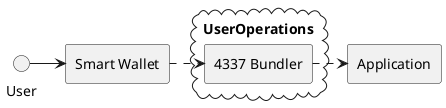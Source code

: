 @startuml
skinparam componentStyle rectangle
User -> [Smart Wallet]
cloud UserOperations{
    [4337 Bundler]
}
[Smart Wallet] .> [4337 Bundler]
[4337 Bundler] .> [Application]
@enduml

